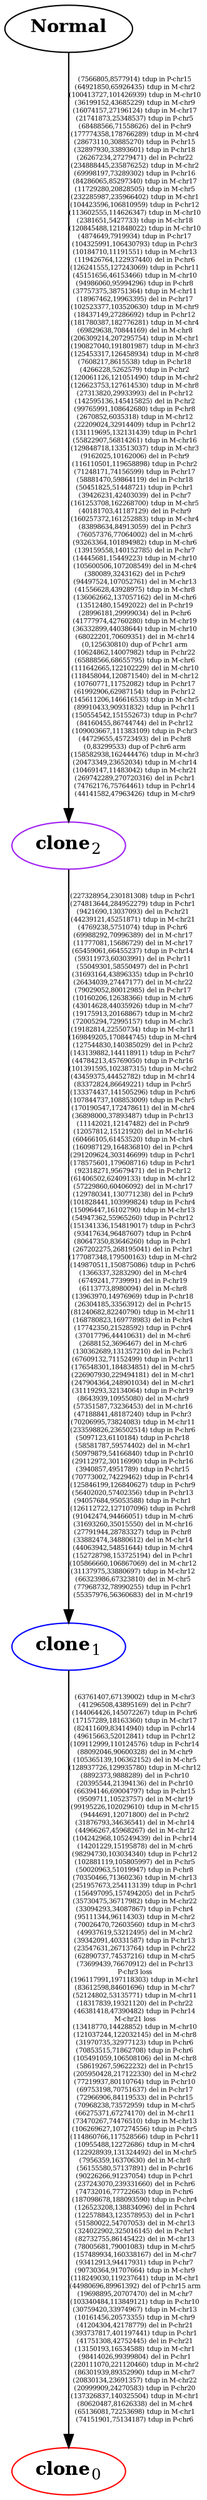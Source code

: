 digraph EvolutionaryCloneTree {
splines=true;
sep="+25,25";
overlap=scalexy;
nodesep=0.6;
	subgraph T {
		N[label=<<B>Normal</B>>,color=black]
		0[label=<<B>clone</B><SUB>0</SUB>>,color=red]
		1[label=<<B>clone</B><SUB>1</SUB>>,color=blue]
		2[label=<<B>clone</B><SUB>2</SUB>>,color=purple]
	{rank = same; 0}
	}
	N -> 2 [label="(7566805,8577914) tdup in P-chr15
(64921850,65926435) tdup in M-chr2
(100413727,101426939) tdup in M-chr10
(36199152,43685229) tdup in M-chr9
(16074157,27196124) tdup in M-chr17
(21741873,25348537) tdup in P-chr5
(68488566,71558626) del in P-chr9
(177774358,178766289) tdup in M-chr4
(28673110,30885270) tdup in P-chr15
(32897930,33893601) tdup in P-chr18
(26267234,27279471) del in P-chr22
(234888445,235876252) tdup in M-chr2
(69998197,73289302) tdup in P-chr16
(84286065,85297340) tdup in M-chr17
(11729280,20828505) tdup in M-chr5
(232285987,235966402) tdup in M-chr1
(104423596,106810959) tdup in P-chr12
(113602555,114626347) tdup in M-chr10
(2381651,5427733) tdup in M-chr18
(120845488,121848022) tdup in M-chr10
(4874649,7919934) tdup in P-chr17
(104325991,106430793) tdup in P-chr3
(10184710,11191551) tdup in M-chr13
(119426764,122937440) del in P-chr6
(126241555,127243069) tdup in P-chr11
(45151656,46153466) tdup in M-chr10
(94986060,95994296) tdup in P-chr8
(37757375,38751364) tdup in M-chr11
(18967462,19963395) del in P-chr17
(102523377,103520630) tdup in M-chr9
(18437149,27286692) tdup in P-chr12
(181780387,182776281) tdup in M-chr4
(69829638,70844169) del in M-chr8
(206309214,207295754) tdup in M-chr1
(190827040,191801987) tdup in M-chr3
(125453317,126458934) tdup in M-chr8
(7608217,8615538) tdup in P-chr18
(4266228,5262579) tdup in P-chr2
(120061126,121051490) tdup in M-chr2
(126623753,127614530) tdup in M-chr8
(27313820,29933993) del in P-chr12
(142595136,145415825) del in P-chr2
(99765991,108642680) tdup in P-chr8
(2670852,6035318) tdup in M-chr12
(22209024,32914409) tdup in P-chr12
(131119695,132131439) tdup in P-chr1
(55822907,56814261) tdup in M-chr16
(129848718,133513037) tdup in M-chr3
(9162025,10162006) del in P-chr9
(116110501,119658898) tdup in P-chr2
(71248171,74156599) tdup in P-chr17
(58881470,59864119) del in P-chr18
(50451825,51448721) tdup in P-chr1
(39426231,42403039) del in P-chr7
(161253708,162268700) tdup in M-chr5
(40181703,41187129) del in P-chr9
(160257372,161252883) tdup in M-chr4
(83898634,84913059) del in P-chr3
(76057376,77064002) del in M-chr6
(93263364,101894982) tdup in M-chr6
(139159558,140152785) del in P-chr7
(14445681,15449223) tdup in M-chr10
(105600506,107208549) del in M-chr4
(380089,3243162) del in P-chr9
(94497524,107052761) del in M-chr13
(41556628,43928975) tdup in M-chr8
(136062662,137057162) del in M-chr6
(13512480,15492022) del in P-chr19
(28996181,29999034) del in P-chr6
(41777974,42760280) tdup in M-chr19
(36332899,44038644) tdup in M-chr10
(68022201,70609351) del in M-chr14
(0,125630810) dup of P-chr1 arm
(10624862,14007982) tdup in P-chr22
(65888566,68655795) tdup in M-chr6
(111642665,122102229) del in M-chr10
(118458044,120871540) del in M-chr12
(10760771,11752082) tdup in P-chr17
(61992906,62987154) tdup in P-chr12
(145611206,146616533) tdup in M-chr5
(89910433,90931832) tdup in P-chr11
(150554542,151552673) tdup in P-chr7
(84160455,86744744) del in P-chr12
(109003667,111383109) tdup in P-chr3
(44729655,45723493) del in P-chr8
(0,83299533) dup of P-chr6 arm
(158582938,162444476) tdup in M-chr3
(20473349,23652034) tdup in M-chr14
(10469147,11483042) tdup in M-chr21
(269742289,270720316) del in P-chr1
(74762176,75764461) tdup in P-chr14
(44141582,47963426) tdup in M-chr9", fontsize=5, fixedsize=true]
	1 -> 0 [label="(63761407,67139002) tdup in M-chr3
(41296508,43895169) del in P-chr7
(144064426,145072267) tdup in P-chr6
(17157289,18163360) tdup in M-chr17
(82411609,83414940) tdup in P-chr14
(49615663,52012841) tdup in P-chr12
(109112999,110124576) tdup in P-chr14
(88092046,90600328) del in M-chr9
(105365139,106362152) del in M-chr5
(128937726,129935780) tdup in M-chr12
(8892373,9888289) del in P-chr10
(20395544,21394136) del in P-chr10
(66394146,69004797) tdup in P-chr15
(9509711,10523757) del in M-chr19
(99195226,102029610) tdup in M-chr15
(9444691,12071800) del in P-chr2
(31876793,34636541) del in M-chr14
(44966267,45968267) del in M-chr12
(104242968,105249439) del in P-chr14
(14201229,15195878) del in M-chr6
(98294730,103034340) tdup in P-chr12
(102881119,105805997) del in P-chr5
(50020963,51019947) tdup in P-chr8
(70350466,71360236) tdup in M-chr13
(251957673,254113139) tdup in P-chr1
(156497095,157494205) del in P-chr5
(35730475,36717982) tdup in M-chr22
(33094293,34087867) tdup in P-chr4
(95111344,96114303) tdup in M-chr2
(70026470,72603560) tdup in M-chr3
(49937619,53212495) del in M-chr2
(39342091,40331587) tdup in P-chr13
(23547631,26713764) tdup in P-chr22
(62890737,74537216) tdup in M-chr5
(73699439,76670912) del in P-chr13
P-chr3 loss
(196117991,197118303) tdup in M-chr1
(83612598,84601696) tdup in M-chr7
(52124802,53135771) tdup in M-chr11
(18317839,19321120) del in P-chr22
(46381418,47390482) tdup in P-chr14
M-chr21 loss
(13418770,14428852) tdup in M-chr10
(121037244,122032145) del in M-chr8
(31970735,32977123) tdup in P-chr6
(70853515,71862708) tdup in P-chr6
(105491059,106508106) del in M-chr8
(58619267,59622232) del in P-chr15
(205950428,217122330) del in M-chr2
(77219937,80110764) tdup in P-chr10
(69753198,70751637) del in P-chr17
(72966906,84119533) del in P-chr15
(70968238,73572959) tdup in M-chr5
(66275371,67274170) del in M-chr11
(73470267,74476510) tdup in M-chr13
(106269627,107274556) tdup in P-chr5
(114860766,117528566) tdup in P-chr11
(10955488,12272686) tdup in M-chr4
(122928939,131324492) del in M-chr5
(7956359,16370630) del in M-chr8
(56155580,57137891) del in P-chr16
(90226266,91237054) tdup in P-chr1
(237243070,239331660) del in P-chr6
(74732016,77722663) tdup in P-chr6
(187098678,188093590) tdup in P-chr4
(126523208,138834096) del in P-chr4
(122578843,123578953) del in P-chr1
(51580022,54707053) del in M-chr13
(324022902,325016145) del in P-chr1
(82732755,86145422) del in M-chr13
(78005681,79001083) tdup in M-chr5
(157489934,160338167) del in M-chr7
(93412913,94417931) tdup in P-chr7
(90730364,91707664) tdup in M-chr9
(118249030,119237641) tdup in M-chr1
(44980696,89961392) del of P-chr15 arm
(19698895,20707470) del in M-chr7
(103340484,113849121) tdup in P-chr10
(30759420,33974967) tdup in M-chr13
(10161456,20573355) tdup in M-chr9
(41204304,42178779) del in P-chr21
(393737817,401197441) tdup in P-chr1
(41751308,42752445) del in P-chr21
(13150193,16534588) tdup in M-chr1
(98414026,99399804) del in P-chr1
(220111070,221120460) tdup in M-chr2
(86301939,89352990) tdup in M-chr7
(20830134,23691357) tdup in M-chr22
(20999909,24270583) tdup in P-chr20
(137326837,140325504) tdup in M-chr1
(80620487,81626338) del in M-chr4
(65136081,72253698) tdup in M-chr1
(74151901,75134187) tdup in P-chr6", fontsize=5, fixedsize=true]
	2 -> 1 [label="(227328954,230181308) tdup in P-chr1
(274813644,284952279) tdup in P-chr1
(9421690,13037093) del in P-chr21
(44239121,45251871) tdup in M-chr21
(4769238,5751074) tdup in P-chr6
(69988292,70996389) del in M-chr17
(11777081,15686729) del in M-chr17
(65459061,66455237) tdup in P-chr14
(59311973,60303991) del in P-chr11
(55049301,58550497) del in P-chr1
(31693164,43896335) tdup in P-chr10
(26434039,27447177) del in M-chr22
(79029052,80012985) del in P-chr17
(10160206,12638366) tdup in M-chr6
(43014628,44035926) tdup in M-chr7
(19175913,20168867) tdup in M-chr2
(72005294,72995157) tdup in M-chr3
(19182814,22550734) tdup in M-chr11
(169849205,170844745) tdup in M-chr4
(127544830,140385029) del in P-chr2
(143139882,144118911) tdup in P-chr7
(44784213,45769050) tdup in P-chr16
(101391595,102387315) tdup in M-chr2
(43459375,44452782) tdup in M-chr14
(83372824,86649221) tdup in P-chr5
(133374437,141505296) tdup in P-chr6
(107844737,108853009) tdup in P-chr5
(170190547,172478611) del in M-chr4
(36898000,37893487) tdup in P-chr13
(11142021,12147482) del in P-chr9
(12057812,15121920) del in M-chr16
(60466105,61453520) tdup in M-chr4
(160987129,164836810) del in P-chr4
(291209624,303146699) tdup in P-chr1
(178575601,179608716) tdup in P-chr1
(92318271,95679471) del in P-chr12
(61406502,62409133) tdup in M-chr12
(57229860,60406092) del in M-chr17
(129780341,130771238) del in P-chr9
(101828441,103999824) tdup in P-chr4
(15096447,16102790) tdup in M-chr13
(54947362,55965260) tdup in P-chr12
(151341336,154819017) tdup in P-chr3
(93417634,96487607) tdup in P-chr4
(80647350,83646260) tdup in P-chr1
(267202275,268195041) del in P-chr1
(177087348,179500163) tdup in M-chr2
(149870511,150875086) tdup in P-chr6
(1366337,3283290) del in M-chr4
(6749241,7739991) del in P-chr19
(6113773,8980094) del in M-chr8
(13963970,14976969) tdup in P-chr18
(26304185,33563912) del in P-chr15
(81240682,82240790) tdup in M-chr11
(168780823,169778983) del in P-chr4
(17742350,21528592) tdup in P-chr4
(37017796,44410631) del in M-chr6
(2688152,3696467) del in M-chr6
(130362689,131357210) del in P-chr3
(67609132,71152499) tdup in P-chr11
(176548301,184834851) del in M-chr5
(226907930,229494181) del in M-chr1
(247904364,248901034) del in M-chr1
(31119293,32134064) tdup in P-chr19
(8643939,10955080) del in M-chr9
(57351587,73236453) del in M-chr16
(47188841,48187240) tdup in P-chr3
(70206995,73824083) tdup in M-chr11
(233598826,236502514) tdup in P-chr6
(5097123,6110184) tdup in P-chr18
(58581787,59574402) del in M-chr1
(50979879,54166840) tdup in P-chr10
(29112972,30116990) tdup in P-chr16
(3940857,4951789) tdup in P-chr15
(70773002,74229462) tdup in P-chr14
(125846199,126840627) tdup in P-chr9
(56402020,57402356) tdup in P-chr13
(94057684,95053588) tdup in P-chr1
(126112722,127107096) tdup in P-chr8
(91042474,94466051) tdup in M-chr6
(31693260,35015550) del in M-chr16
(27791944,28783327) tdup in P-chr8
(33882474,34880612) del in M-chr14
(44063942,54851644) tdup in M-chr4
(152728798,153725194) del in P-chr1
(105866660,106867069) del in M-chr12
(31137975,33880697) tdup in M-chr12
(66323986,67323810) del in M-chr5
(77968732,78990255) tdup in P-chr1
(55357976,56360683) del in M-chr19", fontsize=5, fixedsize=true]
}

